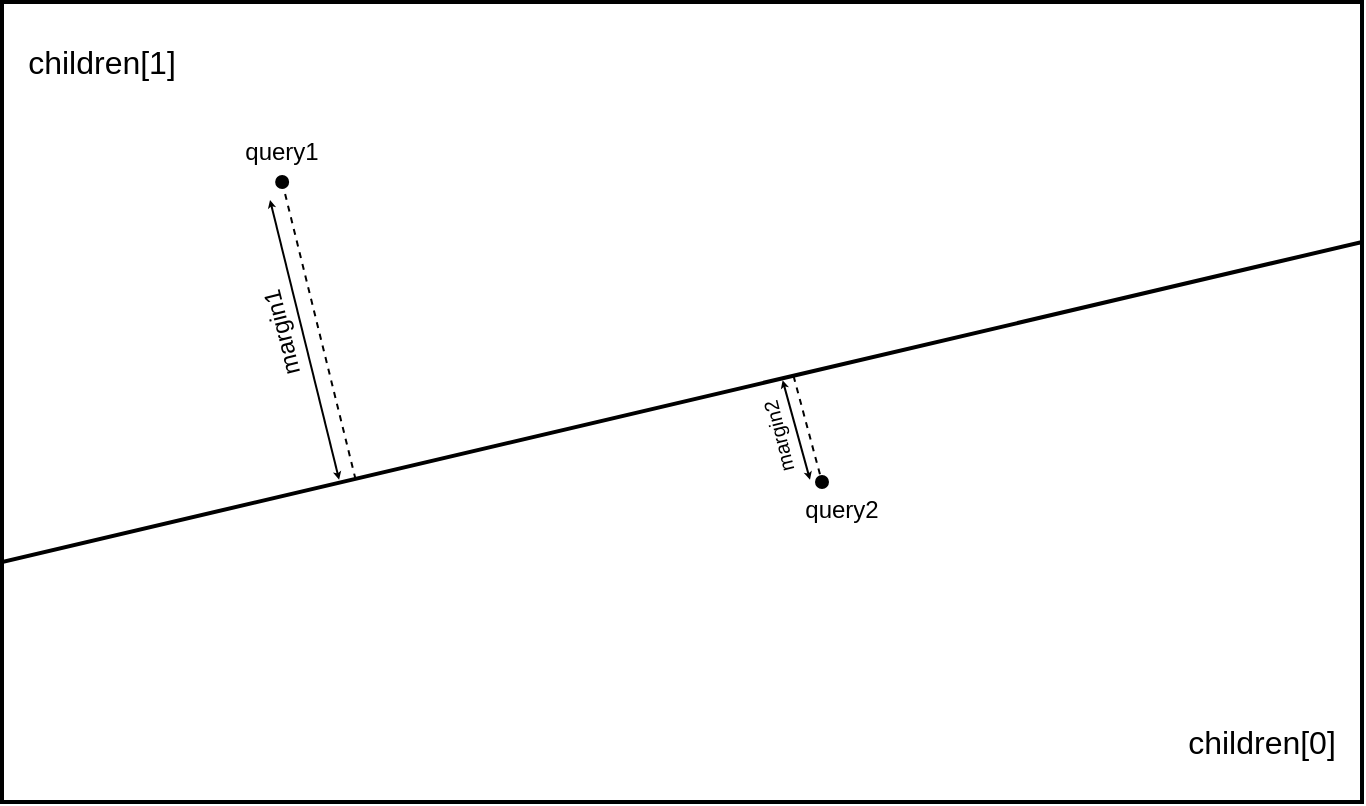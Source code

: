 <mxfile>
    <diagram id="t_YeZknYiwymwyTUQgzb" name="Page-1">
        <mxGraphModel dx="1178" dy="1203" grid="1" gridSize="10" guides="1" tooltips="1" connect="1" arrows="1" fold="1" page="1" pageScale="1" pageWidth="827" pageHeight="1169" math="0" shadow="0">
            <root>
                <mxCell id="0"/>
                <mxCell id="1" parent="0"/>
                <mxCell id="3" value="" style="rounded=0;whiteSpace=wrap;html=1;strokeWidth=2;" vertex="1" parent="1">
                    <mxGeometry x="40" y="680" width="680" height="400" as="geometry"/>
                </mxCell>
                <mxCell id="2" value="" style="shape=manualInput;whiteSpace=wrap;html=1;size=160;strokeWidth=2;" vertex="1" parent="1">
                    <mxGeometry x="40" y="800" width="680" height="280" as="geometry"/>
                </mxCell>
                <mxCell id="5" value="children[1]" style="text;html=1;strokeColor=none;fillColor=none;align=center;verticalAlign=middle;whiteSpace=wrap;rounded=0;fontSize=16;" vertex="1" parent="1">
                    <mxGeometry x="50" y="690" width="80" height="40" as="geometry"/>
                </mxCell>
                <mxCell id="7" value="children[0]" style="text;html=1;strokeColor=none;fillColor=none;align=center;verticalAlign=middle;whiteSpace=wrap;rounded=0;fontSize=16;" vertex="1" parent="1">
                    <mxGeometry x="630" y="1030" width="80" height="40" as="geometry"/>
                </mxCell>
                <mxCell id="29" value="" style="group;fontSize=10;" vertex="1" connectable="0" parent="1">
                    <mxGeometry x="150" y="740" width="60" height="178.84" as="geometry"/>
                </mxCell>
                <mxCell id="9" value="query1" style="text;html=1;strokeColor=none;fillColor=none;align=center;verticalAlign=middle;whiteSpace=wrap;rounded=0;fontSize=12;" vertex="1" parent="29">
                    <mxGeometry width="60" height="30" as="geometry"/>
                </mxCell>
                <mxCell id="21" value="margin1" style="text;html=1;strokeColor=none;fillColor=none;align=center;verticalAlign=middle;whiteSpace=wrap;rounded=0;fontSize=12;rotation=256;" vertex="1" parent="29">
                    <mxGeometry y="90" width="60" height="30" as="geometry"/>
                </mxCell>
                <mxCell id="30" value="" style="group" vertex="1" connectable="0" parent="29">
                    <mxGeometry x="24" y="39" width="34.56" height="139.84" as="geometry"/>
                </mxCell>
                <mxCell id="8" value="" style="endArrow=oval;html=1;fontSize=16;entryX=0.206;entryY=0.225;entryDx=0;entryDy=0;entryPerimeter=0;exitX=0.26;exitY=0.424;exitDx=0;exitDy=0;exitPerimeter=0;dashed=1;startArrow=none;startFill=0;endFill=1;" edge="1" parent="30" source="2" target="3">
                    <mxGeometry width="50" height="50" relative="1" as="geometry">
                        <mxPoint x="56" y="131" as="sourcePoint"/>
                        <mxPoint x="106" y="81" as="targetPoint"/>
                    </mxGeometry>
                </mxCell>
                <mxCell id="19" value="" style="endArrow=classic;startArrow=classic;html=1;fontSize=12;startSize=1;endSize=1;exitX=0.242;exitY=0.428;exitDx=0;exitDy=0;exitPerimeter=0;" edge="1" parent="30">
                    <mxGeometry width="50" height="50" relative="1" as="geometry">
                        <mxPoint x="34.56" y="139.84" as="sourcePoint"/>
                        <mxPoint as="targetPoint"/>
                    </mxGeometry>
                </mxCell>
                <mxCell id="35" value="" style="endArrow=oval;html=1;fontSize=16;entryX=0.206;entryY=0.225;entryDx=0;entryDy=0;entryPerimeter=0;exitX=0.582;exitY=0.239;exitDx=0;exitDy=0;exitPerimeter=0;dashed=1;startArrow=none;startFill=0;endFill=1;" edge="1" parent="1" source="2">
                    <mxGeometry width="50" height="50" relative="1" as="geometry">
                        <mxPoint x="400" y="870" as="sourcePoint"/>
                        <mxPoint x="450" y="920" as="targetPoint"/>
                    </mxGeometry>
                </mxCell>
                <mxCell id="32" value="query2" style="text;html=1;strokeColor=none;fillColor=none;align=center;verticalAlign=middle;whiteSpace=wrap;rounded=0;fontSize=12;" vertex="1" parent="1">
                    <mxGeometry x="430" y="918.84" width="60" height="30" as="geometry"/>
                </mxCell>
                <mxCell id="33" value="margin2" style="text;html=1;strokeColor=none;fillColor=none;align=center;verticalAlign=middle;whiteSpace=wrap;rounded=0;fontSize=10;rotation=256;" vertex="1" parent="1">
                    <mxGeometry x="398" y="882" width="60" height="30" as="geometry"/>
                </mxCell>
                <mxCell id="39" value="" style="endArrow=classic;startArrow=classic;html=1;fontSize=12;startSize=1;endSize=1;entryX=0.574;entryY=0.247;entryDx=0;entryDy=0;entryPerimeter=0;" edge="1" parent="1" target="2">
                    <mxGeometry width="50" height="50" relative="1" as="geometry">
                        <mxPoint x="444" y="918.84" as="sourcePoint"/>
                        <mxPoint x="429.56" y="868.88" as="targetPoint"/>
                    </mxGeometry>
                </mxCell>
            </root>
        </mxGraphModel>
    </diagram>
</mxfile>